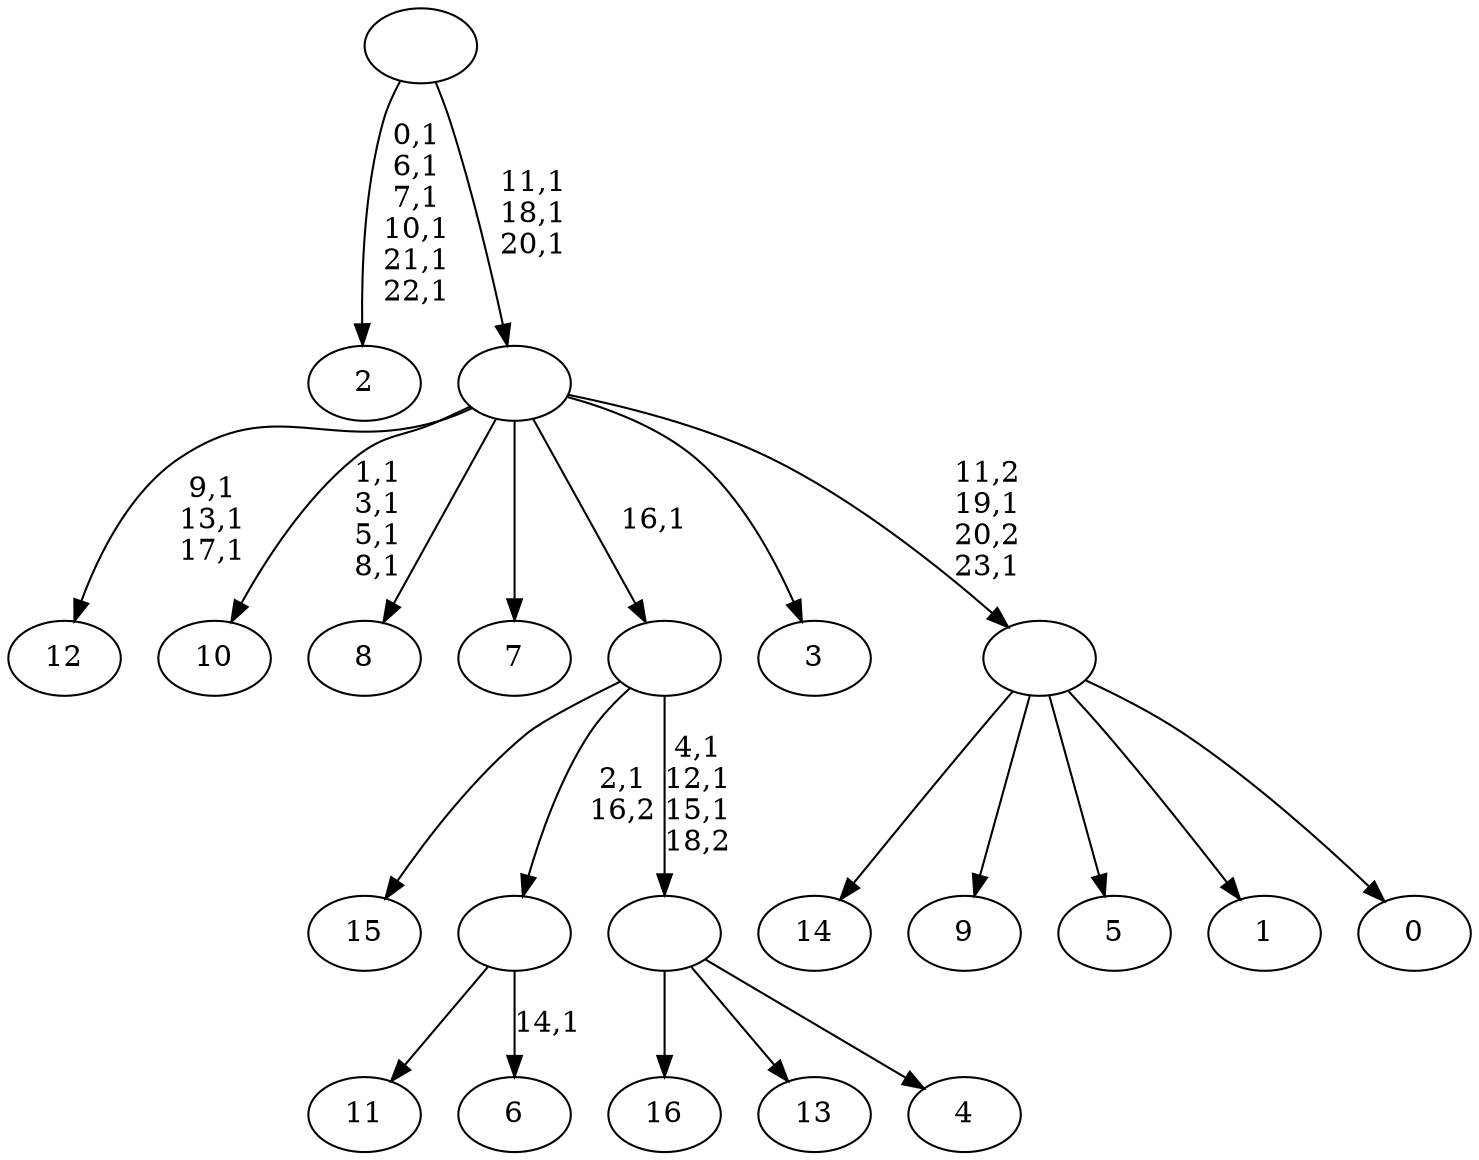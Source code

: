 digraph T {
	41 [label="16"]
	40 [label="15"]
	39 [label="14"]
	38 [label="13"]
	37 [label="12"]
	33 [label="11"]
	32 [label="10"]
	27 [label="9"]
	26 [label="8"]
	25 [label="7"]
	24 [label="6"]
	22 [label=""]
	21 [label="5"]
	20 [label="4"]
	19 [label=""]
	16 [label=""]
	15 [label="3"]
	14 [label="2"]
	7 [label="1"]
	6 [label="0"]
	5 [label=""]
	3 [label=""]
	0 [label=""]
	22 -> 24 [label="14,1"]
	22 -> 33 [label=""]
	19 -> 41 [label=""]
	19 -> 38 [label=""]
	19 -> 20 [label=""]
	16 -> 19 [label="4,1\n12,1\n15,1\n18,2"]
	16 -> 40 [label=""]
	16 -> 22 [label="2,1\n16,2"]
	5 -> 39 [label=""]
	5 -> 27 [label=""]
	5 -> 21 [label=""]
	5 -> 7 [label=""]
	5 -> 6 [label=""]
	3 -> 5 [label="11,2\n19,1\n20,2\n23,1"]
	3 -> 32 [label="1,1\n3,1\n5,1\n8,1"]
	3 -> 37 [label="9,1\n13,1\n17,1"]
	3 -> 26 [label=""]
	3 -> 25 [label=""]
	3 -> 16 [label="16,1"]
	3 -> 15 [label=""]
	0 -> 3 [label="11,1\n18,1\n20,1"]
	0 -> 14 [label="0,1\n6,1\n7,1\n10,1\n21,1\n22,1"]
}
